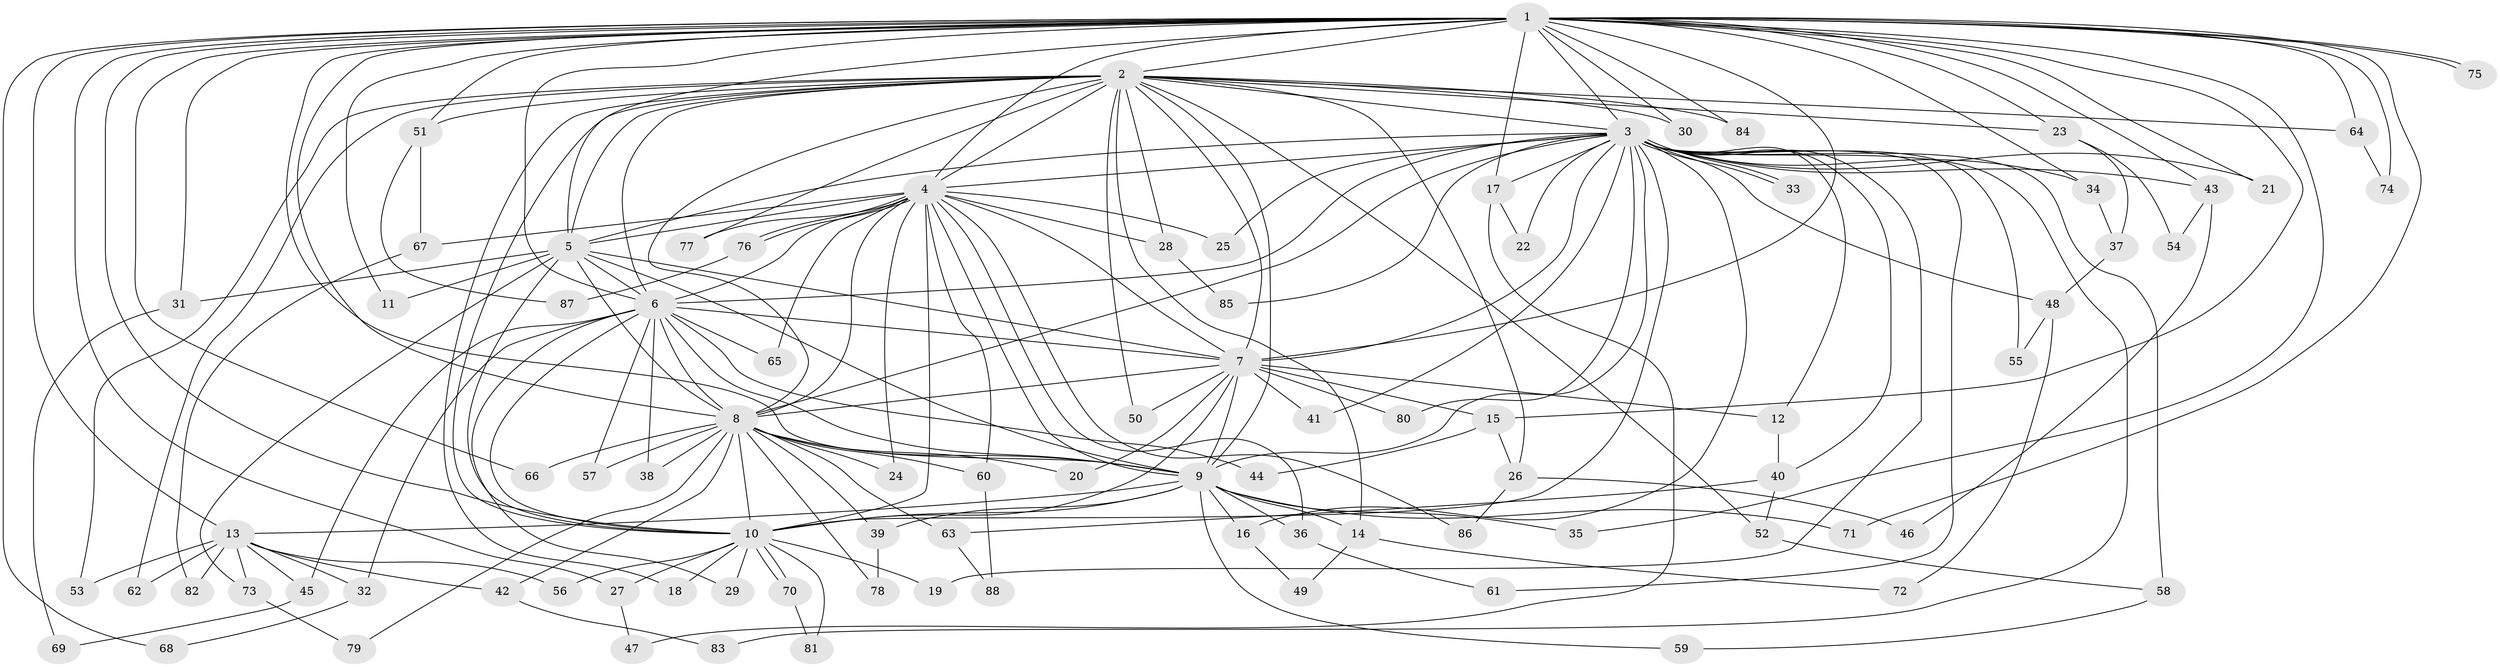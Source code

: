 // coarse degree distribution, {28: 0.014925373134328358, 29: 0.014925373134328358, 22: 0.014925373134328358, 11: 0.029850746268656716, 21: 0.014925373134328358, 16: 0.014925373134328358, 14: 0.014925373134328358, 2: 0.5373134328358209, 4: 0.11940298507462686, 10: 0.014925373134328358, 3: 0.19402985074626866, 1: 0.014925373134328358}
// Generated by graph-tools (version 1.1) at 2025/51/02/27/25 19:51:43]
// undirected, 88 vertices, 201 edges
graph export_dot {
graph [start="1"]
  node [color=gray90,style=filled];
  1;
  2;
  3;
  4;
  5;
  6;
  7;
  8;
  9;
  10;
  11;
  12;
  13;
  14;
  15;
  16;
  17;
  18;
  19;
  20;
  21;
  22;
  23;
  24;
  25;
  26;
  27;
  28;
  29;
  30;
  31;
  32;
  33;
  34;
  35;
  36;
  37;
  38;
  39;
  40;
  41;
  42;
  43;
  44;
  45;
  46;
  47;
  48;
  49;
  50;
  51;
  52;
  53;
  54;
  55;
  56;
  57;
  58;
  59;
  60;
  61;
  62;
  63;
  64;
  65;
  66;
  67;
  68;
  69;
  70;
  71;
  72;
  73;
  74;
  75;
  76;
  77;
  78;
  79;
  80;
  81;
  82;
  83;
  84;
  85;
  86;
  87;
  88;
  1 -- 2;
  1 -- 3;
  1 -- 4;
  1 -- 5;
  1 -- 6;
  1 -- 7;
  1 -- 8;
  1 -- 9;
  1 -- 10;
  1 -- 11;
  1 -- 13;
  1 -- 15;
  1 -- 17;
  1 -- 21;
  1 -- 23;
  1 -- 27;
  1 -- 30;
  1 -- 31;
  1 -- 34;
  1 -- 35;
  1 -- 43;
  1 -- 51;
  1 -- 64;
  1 -- 66;
  1 -- 68;
  1 -- 71;
  1 -- 74;
  1 -- 75;
  1 -- 75;
  1 -- 84;
  2 -- 3;
  2 -- 4;
  2 -- 5;
  2 -- 6;
  2 -- 7;
  2 -- 8;
  2 -- 9;
  2 -- 10;
  2 -- 14;
  2 -- 18;
  2 -- 23;
  2 -- 26;
  2 -- 28;
  2 -- 30;
  2 -- 50;
  2 -- 51;
  2 -- 52;
  2 -- 53;
  2 -- 62;
  2 -- 64;
  2 -- 77;
  2 -- 84;
  3 -- 4;
  3 -- 5;
  3 -- 6;
  3 -- 7;
  3 -- 8;
  3 -- 9;
  3 -- 10;
  3 -- 12;
  3 -- 16;
  3 -- 17;
  3 -- 19;
  3 -- 21;
  3 -- 22;
  3 -- 25;
  3 -- 33;
  3 -- 33;
  3 -- 34;
  3 -- 40;
  3 -- 41;
  3 -- 43;
  3 -- 48;
  3 -- 55;
  3 -- 58;
  3 -- 61;
  3 -- 80;
  3 -- 83;
  3 -- 85;
  4 -- 5;
  4 -- 6;
  4 -- 7;
  4 -- 8;
  4 -- 9;
  4 -- 10;
  4 -- 24;
  4 -- 25;
  4 -- 28;
  4 -- 36;
  4 -- 60;
  4 -- 65;
  4 -- 67;
  4 -- 76;
  4 -- 76;
  4 -- 77;
  4 -- 86;
  5 -- 6;
  5 -- 7;
  5 -- 8;
  5 -- 9;
  5 -- 10;
  5 -- 11;
  5 -- 31;
  5 -- 73;
  6 -- 7;
  6 -- 8;
  6 -- 9;
  6 -- 10;
  6 -- 29;
  6 -- 32;
  6 -- 38;
  6 -- 44;
  6 -- 45;
  6 -- 57;
  6 -- 65;
  7 -- 8;
  7 -- 9;
  7 -- 10;
  7 -- 12;
  7 -- 15;
  7 -- 20;
  7 -- 41;
  7 -- 50;
  7 -- 80;
  8 -- 9;
  8 -- 10;
  8 -- 20;
  8 -- 24;
  8 -- 38;
  8 -- 39;
  8 -- 42;
  8 -- 57;
  8 -- 60;
  8 -- 63;
  8 -- 66;
  8 -- 78;
  8 -- 79;
  9 -- 10;
  9 -- 13;
  9 -- 14;
  9 -- 16;
  9 -- 35;
  9 -- 36;
  9 -- 39;
  9 -- 59;
  9 -- 71;
  10 -- 18;
  10 -- 19;
  10 -- 27;
  10 -- 29;
  10 -- 56;
  10 -- 70;
  10 -- 70;
  10 -- 81;
  12 -- 40;
  13 -- 32;
  13 -- 42;
  13 -- 45;
  13 -- 53;
  13 -- 56;
  13 -- 62;
  13 -- 73;
  13 -- 82;
  14 -- 49;
  14 -- 72;
  15 -- 26;
  15 -- 44;
  16 -- 49;
  17 -- 22;
  17 -- 47;
  23 -- 37;
  23 -- 54;
  26 -- 46;
  26 -- 86;
  27 -- 47;
  28 -- 85;
  31 -- 69;
  32 -- 68;
  34 -- 37;
  36 -- 61;
  37 -- 48;
  39 -- 78;
  40 -- 52;
  40 -- 63;
  42 -- 83;
  43 -- 46;
  43 -- 54;
  45 -- 69;
  48 -- 55;
  48 -- 72;
  51 -- 67;
  51 -- 87;
  52 -- 58;
  58 -- 59;
  60 -- 88;
  63 -- 88;
  64 -- 74;
  67 -- 82;
  70 -- 81;
  73 -- 79;
  76 -- 87;
}
